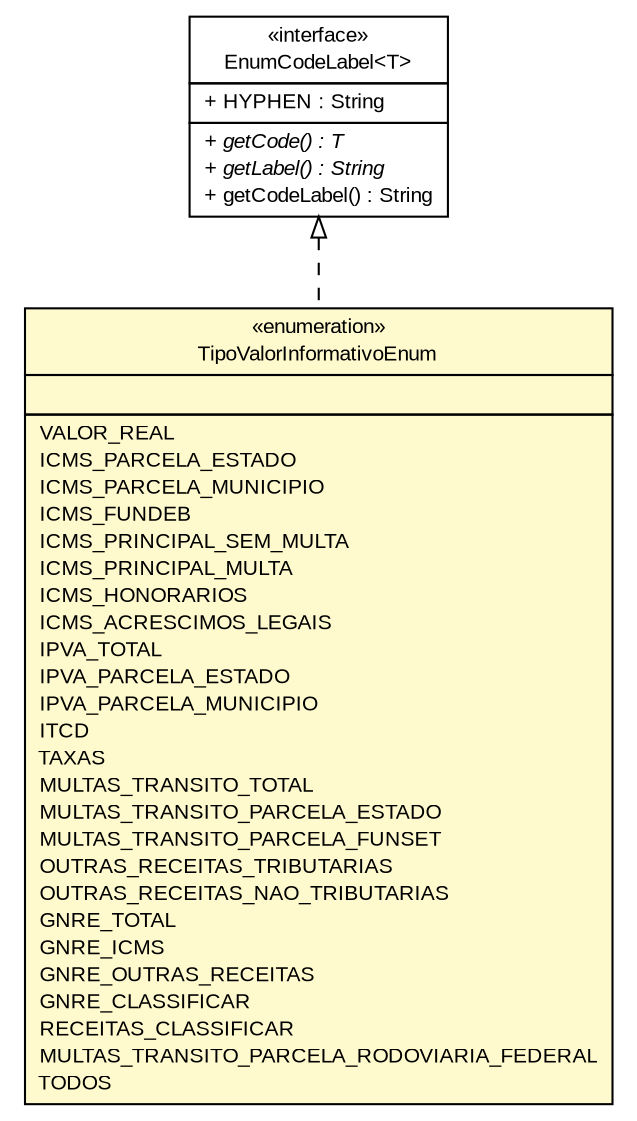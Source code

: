 #!/usr/local/bin/dot
#
# Class diagram 
# Generated by UMLGraph version R5_6 (http://www.umlgraph.org/)
#

digraph G {
	edge [fontname="arial",fontsize=10,labelfontname="arial",labelfontsize=10];
	node [fontname="arial",fontsize=10,shape=plaintext];
	nodesep=0.25;
	ranksep=0.5;
	// br.gov.to.sefaz.persistence.enums.EnumCodeLabel<T>
	c1072332 [label=<<table title="br.gov.to.sefaz.persistence.enums.EnumCodeLabel" border="0" cellborder="1" cellspacing="0" cellpadding="2" port="p" href="../../../../persistence/enums/EnumCodeLabel.html">
		<tr><td><table border="0" cellspacing="0" cellpadding="1">
<tr><td align="center" balign="center"> &#171;interface&#187; </td></tr>
<tr><td align="center" balign="center"> EnumCodeLabel&lt;T&gt; </td></tr>
		</table></td></tr>
		<tr><td><table border="0" cellspacing="0" cellpadding="1">
<tr><td align="left" balign="left"> + HYPHEN : String </td></tr>
		</table></td></tr>
		<tr><td><table border="0" cellspacing="0" cellpadding="1">
<tr><td align="left" balign="left"><font face="arial italic" point-size="10.0"> + getCode() : T </font></td></tr>
<tr><td align="left" balign="left"><font face="arial italic" point-size="10.0"> + getLabel() : String </font></td></tr>
<tr><td align="left" balign="left"> + getCodeLabel() : String </td></tr>
		</table></td></tr>
		</table>>, URL="../../../../persistence/enums/EnumCodeLabel.html", fontname="arial", fontcolor="black", fontsize=10.0];
	// br.gov.to.sefaz.arr.processamento.domain.str.TipoValorInformativoEnum
	c1073073 [label=<<table title="br.gov.to.sefaz.arr.processamento.domain.str.TipoValorInformativoEnum" border="0" cellborder="1" cellspacing="0" cellpadding="2" port="p" bgcolor="lemonChiffon" href="./TipoValorInformativoEnum.html">
		<tr><td><table border="0" cellspacing="0" cellpadding="1">
<tr><td align="center" balign="center"> &#171;enumeration&#187; </td></tr>
<tr><td align="center" balign="center"> TipoValorInformativoEnum </td></tr>
		</table></td></tr>
		<tr><td><table border="0" cellspacing="0" cellpadding="1">
<tr><td align="left" balign="left">  </td></tr>
		</table></td></tr>
		<tr><td><table border="0" cellspacing="0" cellpadding="1">
<tr><td align="left" balign="left"> VALOR_REAL </td></tr>
<tr><td align="left" balign="left"> ICMS_PARCELA_ESTADO </td></tr>
<tr><td align="left" balign="left"> ICMS_PARCELA_MUNICIPIO </td></tr>
<tr><td align="left" balign="left"> ICMS_FUNDEB </td></tr>
<tr><td align="left" balign="left"> ICMS_PRINCIPAL_SEM_MULTA </td></tr>
<tr><td align="left" balign="left"> ICMS_PRINCIPAL_MULTA </td></tr>
<tr><td align="left" balign="left"> ICMS_HONORARIOS </td></tr>
<tr><td align="left" balign="left"> ICMS_ACRESCIMOS_LEGAIS </td></tr>
<tr><td align="left" balign="left"> IPVA_TOTAL </td></tr>
<tr><td align="left" balign="left"> IPVA_PARCELA_ESTADO </td></tr>
<tr><td align="left" balign="left"> IPVA_PARCELA_MUNICIPIO </td></tr>
<tr><td align="left" balign="left"> ITCD </td></tr>
<tr><td align="left" balign="left"> TAXAS </td></tr>
<tr><td align="left" balign="left"> MULTAS_TRANSITO_TOTAL </td></tr>
<tr><td align="left" balign="left"> MULTAS_TRANSITO_PARCELA_ESTADO </td></tr>
<tr><td align="left" balign="left"> MULTAS_TRANSITO_PARCELA_FUNSET </td></tr>
<tr><td align="left" balign="left"> OUTRAS_RECEITAS_TRIBUTARIAS </td></tr>
<tr><td align="left" balign="left"> OUTRAS_RECEITAS_NAO_TRIBUTARIAS </td></tr>
<tr><td align="left" balign="left"> GNRE_TOTAL </td></tr>
<tr><td align="left" balign="left"> GNRE_ICMS </td></tr>
<tr><td align="left" balign="left"> GNRE_OUTRAS_RECEITAS </td></tr>
<tr><td align="left" balign="left"> GNRE_CLASSIFICAR </td></tr>
<tr><td align="left" balign="left"> RECEITAS_CLASSIFICAR </td></tr>
<tr><td align="left" balign="left"> MULTAS_TRANSITO_PARCELA_RODOVIARIA_FEDERAL </td></tr>
<tr><td align="left" balign="left"> TODOS </td></tr>
		</table></td></tr>
		</table>>, URL="./TipoValorInformativoEnum.html", fontname="arial", fontcolor="black", fontsize=10.0];
	//br.gov.to.sefaz.arr.processamento.domain.str.TipoValorInformativoEnum implements br.gov.to.sefaz.persistence.enums.EnumCodeLabel<T>
	c1072332:p -> c1073073:p [dir=back,arrowtail=empty,style=dashed];
}

